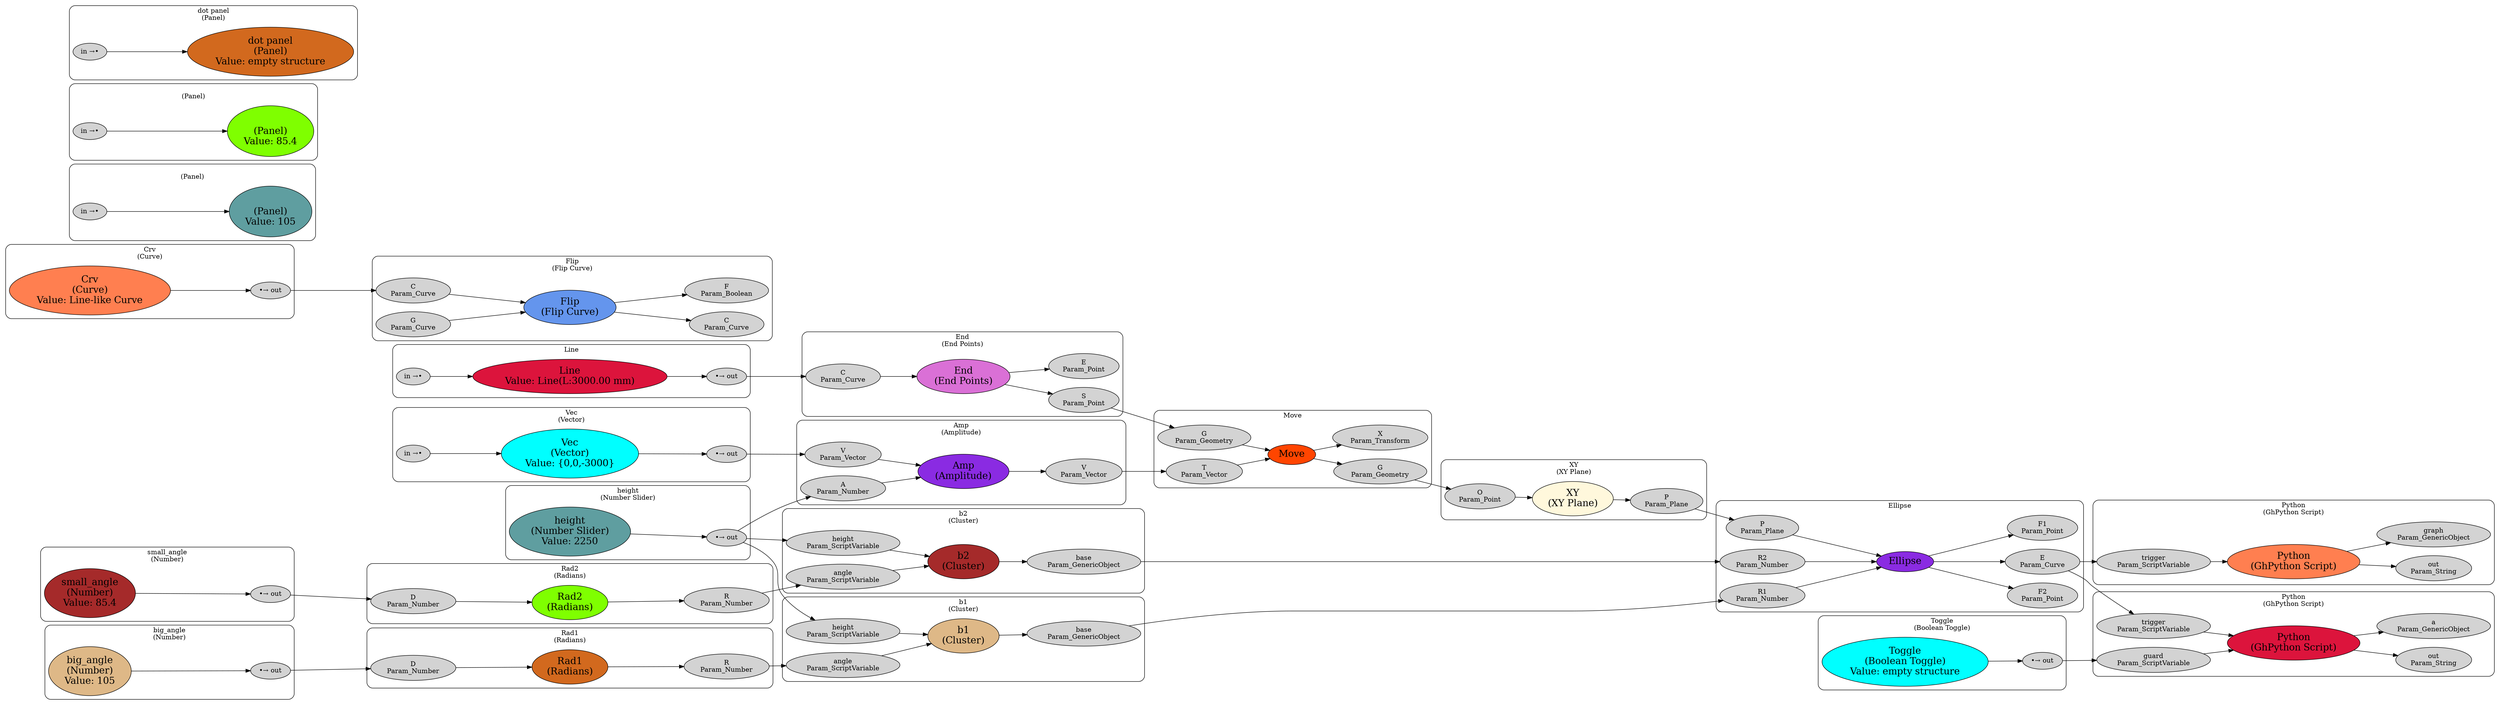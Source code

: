 digraph G {
    rankdir = LR;
    # Subgraphs
    
#0
subgraph "cluster_subgraph_5ad19c48-1e9f-4067-8bc7-fa66cd4a694e" {
    node [style=filled];
    nodesep="0.05";
    style="rounded";
    label = "Ellipse";
    # Nodes
    "Ellipse_5ad19c48-1e9f-4067-8bc7-fa66cd4a694e" [label="Ellipse", fillcolor="blueviolet", fontsize=20];
    "P_in_14604b89-1acc-4ddd-bde3-132487b5fdfe" [label="P\nParam_Plane"];
    "R1_in_9a6edb67-5232-4f02-817f-72a19c5c4284" [label="R1\nParam_Number"];
    "R2_in_cfdf18f2-1f81-4d69-805f-d7104398d78c" [label="R2\nParam_Number"];
    "E_out_3bcd31ea-fcd9-4825-a60a-34789117b05d" [label="E\nParam_Curve"];
    "F1_out_5b3da805-b977-4b71-bfe8-f9163ff95d5d" [label="F1\nParam_Point"];
    "F2_out_f71bddcb-892f-4fc5-b1f1-cf1ea5583023" [label="F2\nParam_Point"];
    
    # Edges
    "P_in_14604b89-1acc-4ddd-bde3-132487b5fdfe" -> "Ellipse_5ad19c48-1e9f-4067-8bc7-fa66cd4a694e" ;
    "R1_in_9a6edb67-5232-4f02-817f-72a19c5c4284" -> "Ellipse_5ad19c48-1e9f-4067-8bc7-fa66cd4a694e" ;
    "R2_in_cfdf18f2-1f81-4d69-805f-d7104398d78c" -> "Ellipse_5ad19c48-1e9f-4067-8bc7-fa66cd4a694e" ;
    "Ellipse_5ad19c48-1e9f-4067-8bc7-fa66cd4a694e" -> "E_out_3bcd31ea-fcd9-4825-a60a-34789117b05d" ;
    "Ellipse_5ad19c48-1e9f-4067-8bc7-fa66cd4a694e" -> "F1_out_5b3da805-b977-4b71-bfe8-f9163ff95d5d" ;
    "Ellipse_5ad19c48-1e9f-4067-8bc7-fa66cd4a694e" -> "F2_out_f71bddcb-892f-4fc5-b1f1-cf1ea5583023" ;
    
}

#1
subgraph "cluster_subgraph_d9728bb0-9967-449f-b352-182acd5a7aef" {
    node [style=filled];
    nodesep="0.05";
    style="rounded";
    label = "small_angle\n(Number)";
    # Nodes
    "small_angle_d9728bb0-9967-449f-b352-182acd5a7aef" [label="small_angle\n(Number)\nValue: 85.4", fillcolor="brown", fontsize=20];
    "small_angle_out_d9728bb0-9967-449f-b352-182acd5a7aef" [label="•→ out"];
    
    # Edges
    "small_angle_d9728bb0-9967-449f-b352-182acd5a7aef" -> "small_angle_out_d9728bb0-9967-449f-b352-182acd5a7aef" ;
    
}

#2
subgraph "cluster_subgraph_14465b62-ae35-49a8-bba2-e50b935551b5" {
    node [style=filled];
    nodesep="0.05";
    style="rounded";
    label = "big_angle\n(Number)";
    # Nodes
    "big_angle_14465b62-ae35-49a8-bba2-e50b935551b5" [label="big_angle\n(Number)\nValue: 105", fillcolor="burlywood", fontsize=20];
    "big_angle_out_14465b62-ae35-49a8-bba2-e50b935551b5" [label="•→ out"];
    
    # Edges
    "big_angle_14465b62-ae35-49a8-bba2-e50b935551b5" -> "big_angle_out_14465b62-ae35-49a8-bba2-e50b935551b5" ;
    
}

#3
subgraph "cluster_subgraph_87d28aaa-18a9-41a5-86b7-4c1685edb815" {
    node [style=filled];
    nodesep="0.05";
    style="rounded";
    label = "height\n(Number Slider)";
    # Nodes
    "height_87d28aaa-18a9-41a5-86b7-4c1685edb815" [label="height\n(Number Slider)\nValue: 2250", fillcolor="cadetblue", fontsize=20];
    "height_out_87d28aaa-18a9-41a5-86b7-4c1685edb815" [label="•→ out"];
    
    # Edges
    "height_87d28aaa-18a9-41a5-86b7-4c1685edb815" -> "height_out_87d28aaa-18a9-41a5-86b7-4c1685edb815" ;
    
}

#4
subgraph "cluster_subgraph_59cb3897-f400-43f3-9461-0701f2ceb61b" {
    node [style=filled];
    nodesep="0.05";
    style="rounded";
    label = "Rad2\n(Radians)";
    # Nodes
    "Rad2_59cb3897-f400-43f3-9461-0701f2ceb61b" [label="Rad2\n(Radians)", fillcolor="chartreuse", fontsize=20];
    "D_in_cec57bff-6764-4e74-a961-db162d033ea3" [label="D\nParam_Number"];
    "R_out_e32a4c50-c3a5-4c52-945c-93b07ffa77f8" [label="R\nParam_Number"];
    
    # Edges
    "D_in_cec57bff-6764-4e74-a961-db162d033ea3" -> "Rad2_59cb3897-f400-43f3-9461-0701f2ceb61b" ;
    "Rad2_59cb3897-f400-43f3-9461-0701f2ceb61b" -> "R_out_e32a4c50-c3a5-4c52-945c-93b07ffa77f8" ;
    
}

#5
subgraph "cluster_subgraph_2a326121-470f-4022-9477-ef4b47e3853d" {
    node [style=filled];
    nodesep="0.05";
    style="rounded";
    label = "Rad1\n(Radians)";
    # Nodes
    "Rad1_2a326121-470f-4022-9477-ef4b47e3853d" [label="Rad1\n(Radians)", fillcolor="chocolate", fontsize=20];
    "D_in_d499d6c4-1932-46e4-a22e-573fab3bc7a2" [label="D\nParam_Number"];
    "R_out_8defefb9-cd6a-40a1-803d-d061e82e37de" [label="R\nParam_Number"];
    
    # Edges
    "D_in_d499d6c4-1932-46e4-a22e-573fab3bc7a2" -> "Rad1_2a326121-470f-4022-9477-ef4b47e3853d" ;
    "Rad1_2a326121-470f-4022-9477-ef4b47e3853d" -> "R_out_8defefb9-cd6a-40a1-803d-d061e82e37de" ;
    
}

#6
subgraph "cluster_subgraph_a4599816-cbc1-40cb-af2f-95c15603b142" {
    node [style=filled];
    nodesep="0.05";
    style="rounded";
    label = "Crv\n(Curve)";
    # Nodes
    "Crv_a4599816-cbc1-40cb-af2f-95c15603b142" [label="Crv\n(Curve)\nValue: Line-like Curve", fillcolor="coral", fontsize=20];
    "Crv_out_a4599816-cbc1-40cb-af2f-95c15603b142" [label="•→ out"];
    
    # Edges
    "Crv_a4599816-cbc1-40cb-af2f-95c15603b142" -> "Crv_out_a4599816-cbc1-40cb-af2f-95c15603b142" ;
    
}

#7
subgraph "cluster_subgraph_41047c00-e8c0-42f0-99aa-d3177a8bd895" {
    node [style=filled];
    nodesep="0.05";
    style="rounded";
    label = "Flip\n(Flip Curve)";
    # Nodes
    "Flip_41047c00-e8c0-42f0-99aa-d3177a8bd895" [label="Flip\n(Flip Curve)", fillcolor="cornflowerblue", fontsize=20];
    "C_in_203c4544-9158-4df0-8773-2a0f2bd3bf50" [label="C\nParam_Curve"];
    "G_in_fbc28e35-e554-4857-a3e8-e20b6ed76cba" [label="G\nParam_Curve"];
    "C_out_e2092871-5e4f-4313-bf85-ee54846ac0ee" [label="C\nParam_Curve"];
    "F_out_53fe296c-d97f-4e6d-b390-8bfd3bb3c6f4" [label="F\nParam_Boolean"];
    
    # Edges
    "C_in_203c4544-9158-4df0-8773-2a0f2bd3bf50" -> "Flip_41047c00-e8c0-42f0-99aa-d3177a8bd895" ;
    "G_in_fbc28e35-e554-4857-a3e8-e20b6ed76cba" -> "Flip_41047c00-e8c0-42f0-99aa-d3177a8bd895" ;
    "Flip_41047c00-e8c0-42f0-99aa-d3177a8bd895" -> "C_out_e2092871-5e4f-4313-bf85-ee54846ac0ee" ;
    "Flip_41047c00-e8c0-42f0-99aa-d3177a8bd895" -> "F_out_53fe296c-d97f-4e6d-b390-8bfd3bb3c6f4" ;
    
}

#8
subgraph "cluster_subgraph_cdffa07a-a8b6-4077-978a-eda881b24570" {
    node [style=filled];
    nodesep="0.05";
    style="rounded";
    label = "XY\n(XY Plane)";
    # Nodes
    "XY_cdffa07a-a8b6-4077-978a-eda881b24570" [label="XY\n(XY Plane)", fillcolor="cornsilk", fontsize=20];
    "O_in_a04be74e-9644-49e2-8fa4-2b6e7bfa1fe0" [label="O\nParam_Point"];
    "P_out_051a5905-db7d-4527-bf6a-71f8011ccbfb" [label="P\nParam_Plane"];
    
    # Edges
    "O_in_a04be74e-9644-49e2-8fa4-2b6e7bfa1fe0" -> "XY_cdffa07a-a8b6-4077-978a-eda881b24570" ;
    "XY_cdffa07a-a8b6-4077-978a-eda881b24570" -> "P_out_051a5905-db7d-4527-bf6a-71f8011ccbfb" ;
    
}

#9
subgraph "cluster_subgraph_6c767123-f309-40da-af83-09b32ece5832" {
    node [style=filled];
    nodesep="0.05";
    style="rounded";
    label = "Line";
    # Nodes
    "Line_6c767123-f309-40da-af83-09b32ece5832" [label="Line\nValue: Line(L:3000.00 mm)", fillcolor="crimson", fontsize=20];
    "Line_in_e2092871-5e4f-4313-bf85-ee54846ac0ee" [label="in →•"];
    "Line_out_6c767123-f309-40da-af83-09b32ece5832" [label="•→ out"];
    
    # Edges
    "Line_in_e2092871-5e4f-4313-bf85-ee54846ac0ee" -> "Line_6c767123-f309-40da-af83-09b32ece5832" ;
    "Line_6c767123-f309-40da-af83-09b32ece5832" -> "Line_out_6c767123-f309-40da-af83-09b32ece5832" ;
    
}

#10
subgraph "cluster_subgraph_be341bd1-f76a-45e9-a82c-b36bca905729" {
    node [style=filled];
    nodesep="0.05";
    style="rounded";
    label = "Vec\n(Vector)";
    # Nodes
    "Vec_be341bd1-f76a-45e9-a82c-b36bca905729" [label="Vec\n(Vector)\nValue: {0,0,-3000}", fillcolor="cyan", fontsize=20];
    "Vec_in_6c767123-f309-40da-af83-09b32ece5832" [label="in →•"];
    "Vec_out_be341bd1-f76a-45e9-a82c-b36bca905729" [label="•→ out"];
    
    # Edges
    "Vec_in_6c767123-f309-40da-af83-09b32ece5832" -> "Vec_be341bd1-f76a-45e9-a82c-b36bca905729" ;
    "Vec_be341bd1-f76a-45e9-a82c-b36bca905729" -> "Vec_out_be341bd1-f76a-45e9-a82c-b36bca905729" ;
    
}

#11
subgraph "cluster_subgraph_d8a179fc-7fab-4814-b4b9-20be26bfe82c" {
    node [style=filled];
    nodesep="0.05";
    style="rounded";
    label = "Move";
    # Nodes
    "Move_d8a179fc-7fab-4814-b4b9-20be26bfe82c" [label="Move", fillcolor="orangered", fontsize=20];
    "G_in_e9ac483a-b072-430c-9ab2-6176092b2b5e" [label="G\nParam_Geometry"];
    "T_in_aec4e145-4a90-4969-9f1d-9a4b07eb534b" [label="T\nParam_Vector"];
    "G_out_ceecc85e-47eb-4e3e-9b72-01d24c08389e" [label="G\nParam_Geometry"];
    "X_out_1b11692b-a2e3-4608-9737-5f1ab1f13af5" [label="X\nParam_Transform"];
    
    # Edges
    "G_in_e9ac483a-b072-430c-9ab2-6176092b2b5e" -> "Move_d8a179fc-7fab-4814-b4b9-20be26bfe82c" ;
    "T_in_aec4e145-4a90-4969-9f1d-9a4b07eb534b" -> "Move_d8a179fc-7fab-4814-b4b9-20be26bfe82c" ;
    "Move_d8a179fc-7fab-4814-b4b9-20be26bfe82c" -> "G_out_ceecc85e-47eb-4e3e-9b72-01d24c08389e" ;
    "Move_d8a179fc-7fab-4814-b4b9-20be26bfe82c" -> "X_out_1b11692b-a2e3-4608-9737-5f1ab1f13af5" ;
    
}

#12
subgraph "cluster_subgraph_71ee981e-b545-4cb0-907c-8955b015922f" {
    node [style=filled];
    nodesep="0.05";
    style="rounded";
    label = "End\n(End Points)";
    # Nodes
    "End_71ee981e-b545-4cb0-907c-8955b015922f" [label="End\n(End Points)", fillcolor="orchid", fontsize=20];
    "C_in_b722fce8-ba85-4bce-968f-6814e52f095b" [label="C\nParam_Curve"];
    "S_out_aa3fd1fd-070c-4722-b535-3d86999bba5c" [label="S\nParam_Point"];
    "E_out_ee19d450-04e0-423b-a2db-600bfc55c577" [label="E\nParam_Point"];
    
    # Edges
    "C_in_b722fce8-ba85-4bce-968f-6814e52f095b" -> "End_71ee981e-b545-4cb0-907c-8955b015922f" ;
    "End_71ee981e-b545-4cb0-907c-8955b015922f" -> "S_out_aa3fd1fd-070c-4722-b535-3d86999bba5c" ;
    "End_71ee981e-b545-4cb0-907c-8955b015922f" -> "E_out_ee19d450-04e0-423b-a2db-600bfc55c577" ;
    
}

#13
subgraph "cluster_subgraph_296e8b38-2af3-4633-aa6e-20cd8f0bcac8" {
    node [style=filled];
    nodesep="0.05";
    style="rounded";
    label = "Amp\n(Amplitude)";
    # Nodes
    "Amp_296e8b38-2af3-4633-aa6e-20cd8f0bcac8" [label="Amp\n(Amplitude)", fillcolor="blueviolet", fontsize=20];
    "V_in_8f44156f-3e61-4fd8-8fb5-92d404bb3398" [label="V\nParam_Vector"];
    "A_in_8cc4c648-6b50-440b-a69d-06b04e9a4a89" [label="A\nParam_Number"];
    "V_out_795c7acf-6f85-4382-90d1-d6a678cc3003" [label="V\nParam_Vector"];
    
    # Edges
    "V_in_8f44156f-3e61-4fd8-8fb5-92d404bb3398" -> "Amp_296e8b38-2af3-4633-aa6e-20cd8f0bcac8" ;
    "A_in_8cc4c648-6b50-440b-a69d-06b04e9a4a89" -> "Amp_296e8b38-2af3-4633-aa6e-20cd8f0bcac8" ;
    "Amp_296e8b38-2af3-4633-aa6e-20cd8f0bcac8" -> "V_out_795c7acf-6f85-4382-90d1-d6a678cc3003" ;
    
}

#14
subgraph "cluster_subgraph_10f0c688-9b64-4a5b-97aa-419aa174c25c" {
    node [style=filled];
    nodesep="0.05";
    style="rounded";
    label = "b2\n(Cluster)";
    # Nodes
    "b2_10f0c688-9b64-4a5b-97aa-419aa174c25c" [label="b2\n(Cluster)", fillcolor="brown", fontsize=20];
    "height_in_bf6d16cc-8fc4-4e7f-83e7-a2299a619f95" [label="height\nParam_ScriptVariable"];
    "angle_in_f56f9b56-c31d-41c4-92f4-443aa9f0d1f1" [label="angle\nParam_ScriptVariable"];
    "base_out_456f3f62-e4af-496e-acc2-5c099a9e905e" [label="base\nParam_GenericObject"];
    
    # Edges
    "height_in_bf6d16cc-8fc4-4e7f-83e7-a2299a619f95" -> "b2_10f0c688-9b64-4a5b-97aa-419aa174c25c" ;
    "angle_in_f56f9b56-c31d-41c4-92f4-443aa9f0d1f1" -> "b2_10f0c688-9b64-4a5b-97aa-419aa174c25c" ;
    "b2_10f0c688-9b64-4a5b-97aa-419aa174c25c" -> "base_out_456f3f62-e4af-496e-acc2-5c099a9e905e" ;
    
}

#15
subgraph "cluster_subgraph_a6456689-42ae-4206-a7a4-5324d1a4934a" {
    node [style=filled];
    nodesep="0.05";
    style="rounded";
    label = "b1\n(Cluster)";
    # Nodes
    "b1_a6456689-42ae-4206-a7a4-5324d1a4934a" [label="b1\n(Cluster)", fillcolor="burlywood", fontsize=20];
    "height_in_ce12d76a-1a80-4e70-820e-8fc1a3287fd7" [label="height\nParam_ScriptVariable"];
    "angle_in_faefa20b-47cb-47ef-a098-7bde9623171e" [label="angle\nParam_ScriptVariable"];
    "base_out_1b6a957c-4f27-4a22-a8dc-2a8d2414a7f4" [label="base\nParam_GenericObject"];
    
    # Edges
    "height_in_ce12d76a-1a80-4e70-820e-8fc1a3287fd7" -> "b1_a6456689-42ae-4206-a7a4-5324d1a4934a" ;
    "angle_in_faefa20b-47cb-47ef-a098-7bde9623171e" -> "b1_a6456689-42ae-4206-a7a4-5324d1a4934a" ;
    "b1_a6456689-42ae-4206-a7a4-5324d1a4934a" -> "base_out_1b6a957c-4f27-4a22-a8dc-2a8d2414a7f4" ;
    
}

#16
subgraph "cluster_subgraph_2f48438c-75c3-443c-a1c8-95eccd8670fc" {
    node [style=filled];
    nodesep="0.05";
    style="rounded";
    label = "\n(Panel)";
    # Nodes
    "_2f48438c-75c3-443c-a1c8-95eccd8670fc" [label="\n(Panel)\nValue: 105", fillcolor="cadetblue", fontsize=20];
    "_in_14465b62-ae35-49a8-bba2-e50b935551b5" [label="in →•"];
    
    # Edges
    "_in_14465b62-ae35-49a8-bba2-e50b935551b5" -> "_2f48438c-75c3-443c-a1c8-95eccd8670fc" ;
    
}

#17
subgraph "cluster_subgraph_db3162a4-9892-487b-b2fa-a2d005e3726b" {
    node [style=filled];
    nodesep="0.05";
    style="rounded";
    label = "\n(Panel)";
    # Nodes
    "_db3162a4-9892-487b-b2fa-a2d005e3726b" [label="\n(Panel)\nValue: 85.4", fillcolor="chartreuse", fontsize=20];
    "_in_d9728bb0-9967-449f-b352-182acd5a7aef" [label="in →•"];
    
    # Edges
    "_in_d9728bb0-9967-449f-b352-182acd5a7aef" -> "_db3162a4-9892-487b-b2fa-a2d005e3726b" ;
    
}

#18
subgraph "cluster_subgraph_51209a31-00e0-4b05-b172-4c0230265a66" {
    node [style=filled];
    nodesep="0.05";
    style="rounded";
    label = "dot panel\n(Panel)";
    # Nodes
    "dot panel_51209a31-00e0-4b05-b172-4c0230265a66" [label="dot panel\n(Panel)\nValue: empty structure", fillcolor="chocolate", fontsize=20];
    "dot panel_in_540a6557-5c01-4694-94b4-69cfba6ae670" [label="in →•"];
    
    # Edges
    "dot panel_in_540a6557-5c01-4694-94b4-69cfba6ae670" -> "dot panel_51209a31-00e0-4b05-b172-4c0230265a66" ;
    
}

#19
subgraph "cluster_subgraph_6ff0ff7e-a539-4919-acff-d2ed22901e68" {
    node [style=filled];
    nodesep="0.05";
    style="rounded";
    label = "Python\n(GhPython Script)";
    # Nodes
    "Python_6ff0ff7e-a539-4919-acff-d2ed22901e68" [label="Python\n(GhPython Script)", fillcolor="coral", fontsize=20];
    "trigger_in_e133d724-991a-4449-bd31-a7a71fdea039" [label="trigger\nParam_ScriptVariable"];
    "out_out_94372795-e005-40cd-9c8c-fd132a976766" [label="out\nParam_String"];
    "graph_out_540a6557-5c01-4694-94b4-69cfba6ae670" [label="graph\nParam_GenericObject"];
    
    # Edges
    "trigger_in_e133d724-991a-4449-bd31-a7a71fdea039" -> "Python_6ff0ff7e-a539-4919-acff-d2ed22901e68" ;
    "Python_6ff0ff7e-a539-4919-acff-d2ed22901e68" -> "out_out_94372795-e005-40cd-9c8c-fd132a976766" ;
    "Python_6ff0ff7e-a539-4919-acff-d2ed22901e68" -> "graph_out_540a6557-5c01-4694-94b4-69cfba6ae670" ;
    
}

#22
subgraph "cluster_subgraph_2114268e-15ce-4034-9c0f-2909887ed546" {
    node [style=filled];
    nodesep="0.05";
    style="rounded";
    label = "Python\n(GhPython Script)";
    # Nodes
    "Python_2114268e-15ce-4034-9c0f-2909887ed546" [label="Python\n(GhPython Script)", fillcolor="crimson", fontsize=20];
    "guard_in_5abf837a-8509-4d9a-bc67-b0a7466adb75" [label="guard\nParam_ScriptVariable"];
    "trigger_in_d1af5355-54a0-49b9-90c1-a89d5e61c782" [label="trigger\nParam_ScriptVariable"];
    "out_out_d486f17e-6e99-4f2a-b53f-a7a5b0fd0958" [label="out\nParam_String"];
    "a_out_af6ad784-afcd-422f-b956-bce6c0fd436d" [label="a\nParam_GenericObject"];
    
    # Edges
    "guard_in_5abf837a-8509-4d9a-bc67-b0a7466adb75" -> "Python_2114268e-15ce-4034-9c0f-2909887ed546" ;
    "trigger_in_d1af5355-54a0-49b9-90c1-a89d5e61c782" -> "Python_2114268e-15ce-4034-9c0f-2909887ed546" ;
    "Python_2114268e-15ce-4034-9c0f-2909887ed546" -> "out_out_d486f17e-6e99-4f2a-b53f-a7a5b0fd0958" ;
    "Python_2114268e-15ce-4034-9c0f-2909887ed546" -> "a_out_af6ad784-afcd-422f-b956-bce6c0fd436d" ;
    
}

#23
subgraph "cluster_subgraph_6b492f1a-716e-4f31-8247-16b28a652c2c" {
    node [style=filled];
    nodesep="0.05";
    style="rounded";
    label = "Toggle\n(Boolean Toggle)";
    # Nodes
    "Toggle_6b492f1a-716e-4f31-8247-16b28a652c2c" [label="Toggle\n(Boolean Toggle)\nValue: empty structure", fillcolor="cyan", fontsize=20];
    "Toggle_out_6b492f1a-716e-4f31-8247-16b28a652c2c" [label="•→ out"];
    
    # Edges
    "Toggle_6b492f1a-716e-4f31-8247-16b28a652c2c" -> "Toggle_out_6b492f1a-716e-4f31-8247-16b28a652c2c" ;
    
}

    # Generated Connections
    # Connections for Ellipse
"P_out_051a5905-db7d-4527-bf6a-71f8011ccbfb" -> "P_in_14604b89-1acc-4ddd-bde3-132487b5fdfe" ;
    "base_out_1b6a957c-4f27-4a22-a8dc-2a8d2414a7f4" -> "R1_in_9a6edb67-5232-4f02-817f-72a19c5c4284" ;
    "base_out_456f3f62-e4af-496e-acc2-5c099a9e905e" -> "R2_in_cfdf18f2-1f81-4d69-805f-d7104398d78c" ;
    # Connections for Rad2
"small_angle_out_d9728bb0-9967-449f-b352-182acd5a7aef" -> "D_in_cec57bff-6764-4e74-a961-db162d033ea3" ;
    # Connections for Rad1
"big_angle_out_14465b62-ae35-49a8-bba2-e50b935551b5" -> "D_in_d499d6c4-1932-46e4-a22e-573fab3bc7a2" ;
    # Connections for Flip
"Crv_out_a4599816-cbc1-40cb-af2f-95c15603b142" -> "C_in_203c4544-9158-4df0-8773-2a0f2bd3bf50" ;
    # Connections for XY
"G_out_ceecc85e-47eb-4e3e-9b72-01d24c08389e" -> "O_in_a04be74e-9644-49e2-8fa4-2b6e7bfa1fe0" ;
    # Connections for Move
"S_out_aa3fd1fd-070c-4722-b535-3d86999bba5c" -> "G_in_e9ac483a-b072-430c-9ab2-6176092b2b5e" ;
    "V_out_795c7acf-6f85-4382-90d1-d6a678cc3003" -> "T_in_aec4e145-4a90-4969-9f1d-9a4b07eb534b" ;
    # Connections for End
"Line_out_6c767123-f309-40da-af83-09b32ece5832" -> "C_in_b722fce8-ba85-4bce-968f-6814e52f095b" ;
    # Connections for Amp
"Vec_out_be341bd1-f76a-45e9-a82c-b36bca905729" -> "V_in_8f44156f-3e61-4fd8-8fb5-92d404bb3398" ;
    "height_out_87d28aaa-18a9-41a5-86b7-4c1685edb815" -> "A_in_8cc4c648-6b50-440b-a69d-06b04e9a4a89" ;
    # Connections for b2
"height_out_87d28aaa-18a9-41a5-86b7-4c1685edb815" -> "height_in_bf6d16cc-8fc4-4e7f-83e7-a2299a619f95" ;
    "R_out_e32a4c50-c3a5-4c52-945c-93b07ffa77f8" -> "angle_in_f56f9b56-c31d-41c4-92f4-443aa9f0d1f1" ;
    # Connections for b1
"height_out_87d28aaa-18a9-41a5-86b7-4c1685edb815" -> "height_in_ce12d76a-1a80-4e70-820e-8fc1a3287fd7" ;
    "R_out_8defefb9-cd6a-40a1-803d-d061e82e37de" -> "angle_in_faefa20b-47cb-47ef-a098-7bde9623171e" ;
    # Connections for Python
"E_out_3bcd31ea-fcd9-4825-a60a-34789117b05d" -> "trigger_in_e133d724-991a-4449-bd31-a7a71fdea039" ;
    # Connections for Python
"Toggle_out_6b492f1a-716e-4f31-8247-16b28a652c2c" -> "guard_in_5abf837a-8509-4d9a-bc67-b0a7466adb75" ;
    "E_out_3bcd31ea-fcd9-4825-a60a-34789117b05d" -> "trigger_in_d1af5355-54a0-49b9-90c1-a89d5e61c782" ;
    
    # Manually Connected Connections
    # These are the connections that I've manually created that actually connect the graph the way it ought to be connected.
    # These should be automatically generated, but I can't work out why they're not yet.
    #
}